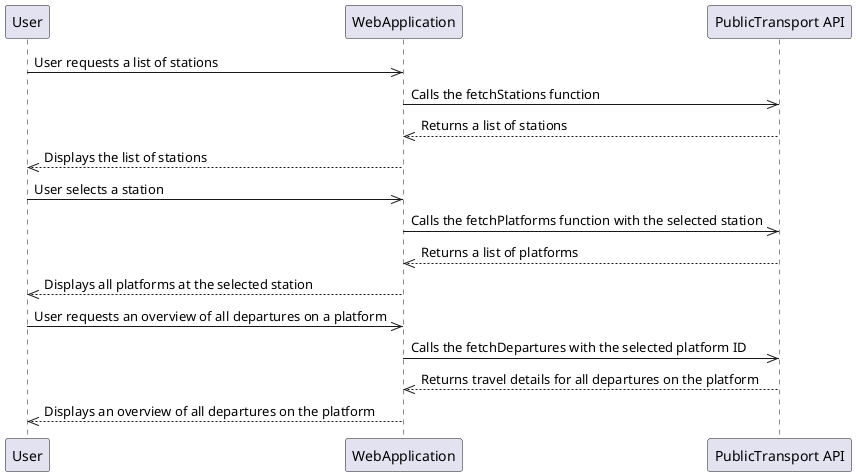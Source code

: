 ```plantuml
@startuml

participant User
participant WebApplication
participant "PublicTransport API" as PublicTransportAPI

User ->> WebApplication: User requests a list of stations
WebApplication ->> PublicTransportAPI: Calls the fetchStations function
PublicTransportAPI -->> WebApplication: Returns a list of stations
WebApplication -->> User: Displays the list of stations

User ->> WebApplication: User selects a station
WebApplication ->> PublicTransportAPI: Calls the fetchPlatforms function with the selected station
PublicTransportAPI -->> WebApplication: Returns a list of platforms
WebApplication -->> User: Displays all platforms at the selected station

User ->> WebApplication: User requests an overview of all departures on a platform
WebApplication ->> PublicTransportAPI: Calls the fetchDepartures with the selected platform ID
PublicTransportAPI -->> WebApplication: Returns travel details for all departures on the platform
WebApplication -->> User: Displays an overview of all departures on the platform
@enduml
```